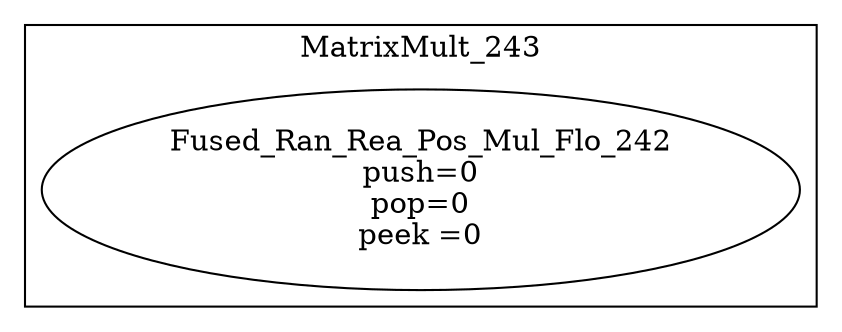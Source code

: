 digraph streamit {
subgraph cluster_node1 {
 label="MatrixMult_243";
node2 [ label="Fused_Ran_Rea_Pos_Mul_Flo_242\npush=0\npop=0\npeek =0" ]
}
}

